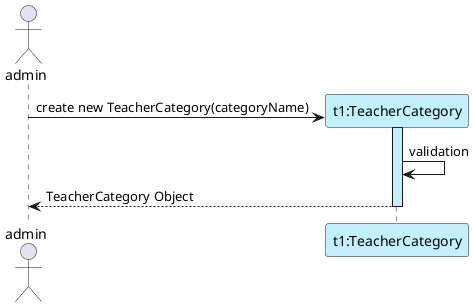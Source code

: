 @startuml
actor admin

create "t1:TeacherCategory" as TeacherCategory #application
admin -> TeacherCategory : create new TeacherCategory(categoryName)
activate TeacherCategory #application
TeacherCategory -> TeacherCategory: validation
TeacherCategory --> admin :  TeacherCategory Object

deactivate TeacherCategory
@enduml